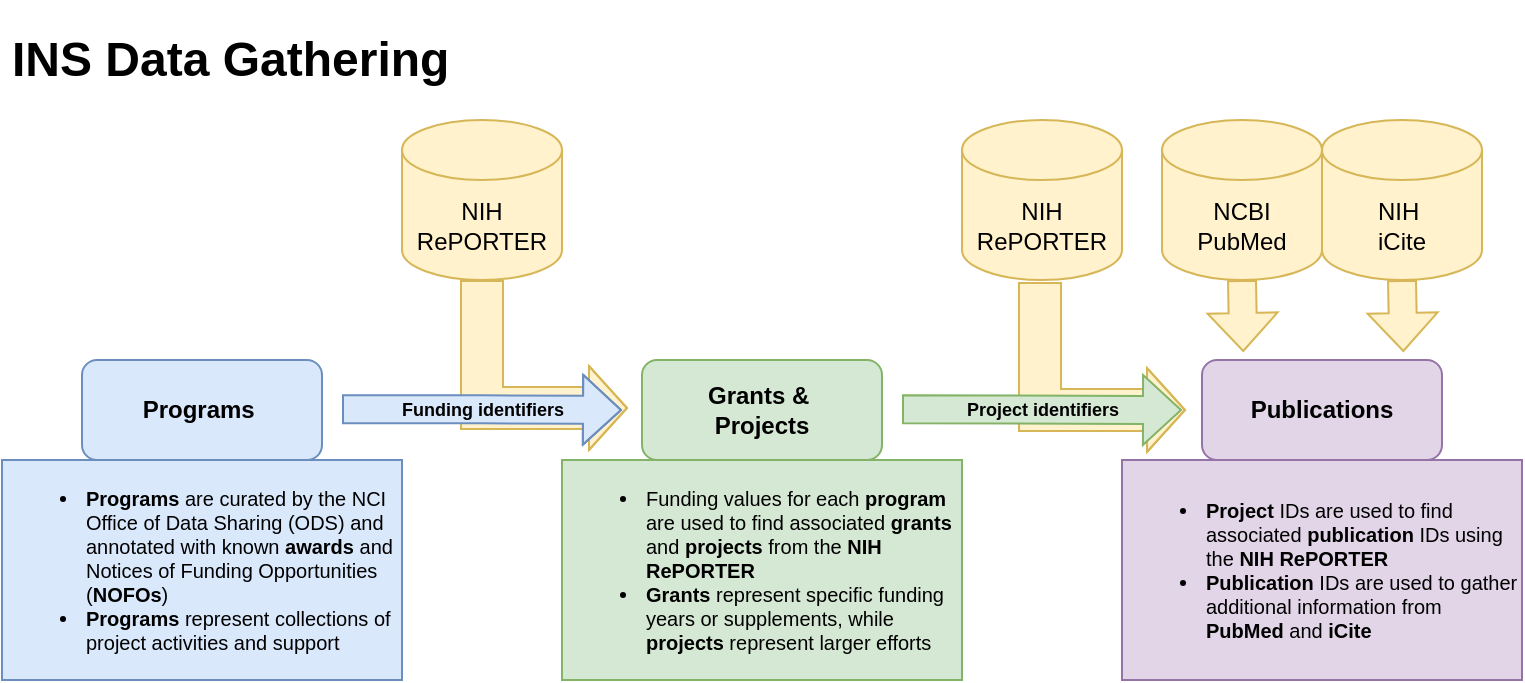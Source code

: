 <mxfile version="24.0.2" type="device">
  <diagram name="Page-1" id="cC7ulMRaXJ7rHWAYiB1d">
    <mxGraphModel dx="900" dy="1613" grid="1" gridSize="10" guides="1" tooltips="1" connect="1" arrows="1" fold="1" page="1" pageScale="1" pageWidth="850" pageHeight="1100" math="0" shadow="0">
      <root>
        <mxCell id="0" />
        <mxCell id="1" parent="0" />
        <mxCell id="6njIz8hXATih1NbLFoib-20" value="" style="shape=flexArrow;endArrow=classic;html=1;rounded=0;width=21;fillColor=#fff2cc;strokeColor=#d6b656;exitX=0.5;exitY=1;exitDx=0;exitDy=0;exitPerimeter=0;" edge="1" parent="1">
          <mxGeometry width="50" height="50" relative="1" as="geometry">
            <mxPoint x="559" y="131" as="sourcePoint" />
            <mxPoint x="632" y="195" as="targetPoint" />
            <Array as="points">
              <mxPoint x="559" y="195" />
            </Array>
          </mxGeometry>
        </mxCell>
        <mxCell id="6njIz8hXATih1NbLFoib-9" value="" style="shape=flexArrow;endArrow=classic;html=1;rounded=0;width=21;fillColor=#fff2cc;strokeColor=#d6b656;exitX=0.5;exitY=1;exitDx=0;exitDy=0;exitPerimeter=0;" edge="1" parent="1" source="6njIz8hXATih1NbLFoib-6">
          <mxGeometry width="50" height="50" relative="1" as="geometry">
            <mxPoint x="280" y="120" as="sourcePoint" />
            <mxPoint x="353" y="194" as="targetPoint" />
            <Array as="points">
              <mxPoint x="280" y="194" />
            </Array>
          </mxGeometry>
        </mxCell>
        <mxCell id="6njIz8hXATih1NbLFoib-1" value="&lt;b&gt;Programs&amp;nbsp;&lt;/b&gt;" style="rounded=1;whiteSpace=wrap;html=1;fillColor=#dae8fc;strokeColor=#6c8ebf;" vertex="1" parent="1">
          <mxGeometry x="80" y="170" width="120" height="50" as="geometry" />
        </mxCell>
        <mxCell id="6njIz8hXATih1NbLFoib-2" value="&lt;ul style=&quot;font-size: 10px;&quot;&gt;&lt;li style=&quot;font-size: 10px;&quot;&gt;&lt;b&gt;Programs&lt;/b&gt;&amp;nbsp;are curated by the NCI Office of Data Sharing (ODS) and annotated with known &lt;b style=&quot;background-color: initial;&quot;&gt;awards &lt;/b&gt;&lt;span style=&quot;background-color: initial;&quot;&gt;and Notices of Funding Opportunities (&lt;/span&gt;&lt;b style=&quot;background-color: initial;&quot;&gt;NOFOs&lt;/b&gt;&lt;span style=&quot;background-color: initial;&quot;&gt;)&lt;/span&gt;&lt;/li&gt;&lt;li style=&quot;font-size: 10px;&quot;&gt;&lt;b&gt;Programs &lt;/b&gt;represent collections of project activities and support&lt;/li&gt;&lt;/ul&gt;" style="rounded=0;whiteSpace=wrap;html=1;align=left;fontSize=10;fillColor=#dae8fc;strokeColor=#6c8ebf;" vertex="1" parent="1">
          <mxGeometry x="40" y="220" width="200" height="110" as="geometry" />
        </mxCell>
        <mxCell id="6njIz8hXATih1NbLFoib-4" value="&lt;b&gt;Grants&amp;nbsp;&lt;/b&gt;&lt;b style=&quot;background-color: initial;&quot;&gt;&amp;amp;&amp;nbsp;&lt;/b&gt;&lt;div&gt;&lt;b style=&quot;background-color: initial;&quot;&gt;Projects&lt;/b&gt;&lt;/div&gt;" style="rounded=1;whiteSpace=wrap;html=1;fillColor=#d5e8d4;strokeColor=#82b366;" vertex="1" parent="1">
          <mxGeometry x="360" y="170" width="120" height="50" as="geometry" />
        </mxCell>
        <mxCell id="6njIz8hXATih1NbLFoib-5" value="&lt;ul&gt;&lt;li&gt;Funding values for each &lt;b style=&quot;font-size: 10px;&quot;&gt;program &lt;/b&gt;are used to find associated &lt;b style=&quot;font-size: 10px;&quot;&gt;grants &lt;/b&gt;and &lt;b style=&quot;font-size: 10px;&quot;&gt;projects&lt;/b&gt;&amp;nbsp;from the&amp;nbsp;&lt;b style=&quot;font-size: 10px;&quot;&gt;NIH RePORTER&lt;/b&gt;&lt;/li&gt;&lt;li&gt;&lt;span style=&quot;font-size: 10px;&quot;&gt;&lt;b&gt;Grants &lt;/b&gt;represent specific funding years or supplements, while &lt;b&gt;projects&lt;/b&gt;&amp;nbsp;represent larger efforts&lt;/span&gt;&lt;/li&gt;&lt;/ul&gt;" style="rounded=0;whiteSpace=wrap;html=1;align=left;fontSize=10;fillColor=#d5e8d4;strokeColor=#82b366;" vertex="1" parent="1">
          <mxGeometry x="320" y="220" width="200" height="110" as="geometry" />
        </mxCell>
        <mxCell id="6njIz8hXATih1NbLFoib-6" value="NIH RePORTER" style="shape=cylinder3;whiteSpace=wrap;html=1;boundedLbl=1;backgroundOutline=1;size=15;fillColor=#fff2cc;strokeColor=#d6b656;" vertex="1" parent="1">
          <mxGeometry x="240" y="50" width="80" height="80" as="geometry" />
        </mxCell>
        <mxCell id="6njIz8hXATih1NbLFoib-7" value="Funding identifiers" style="shape=flexArrow;endArrow=classic;html=1;rounded=0;fontStyle=1;fontSize=9;width=14;fillColor=#dae8fc;strokeColor=#6c8ebf;labelBackgroundColor=none;" edge="1" parent="1">
          <mxGeometry width="50" height="50" relative="1" as="geometry">
            <mxPoint x="210" y="194.67" as="sourcePoint" />
            <mxPoint x="350" y="195" as="targetPoint" />
            <Array as="points">
              <mxPoint x="280" y="194.67" />
            </Array>
          </mxGeometry>
        </mxCell>
        <mxCell id="6njIz8hXATih1NbLFoib-10" value="NIH RePORTER" style="shape=cylinder3;whiteSpace=wrap;html=1;boundedLbl=1;backgroundOutline=1;size=15;fillColor=#fff2cc;strokeColor=#d6b656;" vertex="1" parent="1">
          <mxGeometry x="520" y="50" width="80" height="80" as="geometry" />
        </mxCell>
        <mxCell id="6njIz8hXATih1NbLFoib-11" value="Project identifiers" style="shape=flexArrow;endArrow=classic;html=1;rounded=0;fontStyle=1;fontSize=9;width=14;fillColor=#d5e8d4;strokeColor=#82b366;labelBackgroundColor=none;" edge="1" parent="1">
          <mxGeometry width="50" height="50" relative="1" as="geometry">
            <mxPoint x="490" y="194.67" as="sourcePoint" />
            <mxPoint x="630" y="195" as="targetPoint" />
            <Array as="points" />
          </mxGeometry>
        </mxCell>
        <mxCell id="6njIz8hXATih1NbLFoib-13" value="Publications" style="rounded=1;whiteSpace=wrap;html=1;fontStyle=1;fillColor=#e1d5e7;strokeColor=#9673a6;" vertex="1" parent="1">
          <mxGeometry x="640" y="170" width="120" height="50" as="geometry" />
        </mxCell>
        <mxCell id="6njIz8hXATih1NbLFoib-14" value="&lt;ul&gt;&lt;li&gt;&lt;b&gt;Project &lt;/b&gt;IDs are used to find associated &lt;b&gt;publication &lt;/b&gt;IDs&amp;nbsp;using the &lt;b&gt;NIH RePORTER&lt;/b&gt;&lt;/li&gt;&lt;li&gt;&lt;b&gt;Publication &lt;/b&gt;IDs are used to gather additional information from &lt;b&gt;PubMed &lt;/b&gt;and &lt;b&gt;iCite&lt;/b&gt;&lt;/li&gt;&lt;/ul&gt;" style="rounded=0;whiteSpace=wrap;html=1;align=left;fontSize=10;fillColor=#e1d5e7;strokeColor=#9673a6;" vertex="1" parent="1">
          <mxGeometry x="600" y="220" width="200" height="110" as="geometry" />
        </mxCell>
        <mxCell id="6njIz8hXATih1NbLFoib-15" value="NCBI&lt;div&gt;PubMed&lt;/div&gt;" style="shape=cylinder3;whiteSpace=wrap;html=1;boundedLbl=1;backgroundOutline=1;size=15;fillColor=#fff2cc;strokeColor=#d6b656;" vertex="1" parent="1">
          <mxGeometry x="620" y="50" width="80" height="80" as="geometry" />
        </mxCell>
        <mxCell id="6njIz8hXATih1NbLFoib-16" value="NIH&amp;nbsp;&lt;div&gt;iCite&lt;/div&gt;" style="shape=cylinder3;whiteSpace=wrap;html=1;boundedLbl=1;backgroundOutline=1;size=15;fillColor=#fff2cc;strokeColor=#d6b656;" vertex="1" parent="1">
          <mxGeometry x="700" y="50" width="80" height="80" as="geometry" />
        </mxCell>
        <mxCell id="6njIz8hXATih1NbLFoib-17" value="" style="shape=flexArrow;endArrow=classic;html=1;rounded=0;width=14;fillColor=#fff2cc;strokeColor=#d6b656;exitX=0.5;exitY=1;exitDx=0;exitDy=0;exitPerimeter=0;entryX=0.172;entryY=-0.08;entryDx=0;entryDy=0;entryPerimeter=0;" edge="1" parent="1" source="6njIz8hXATih1NbLFoib-15" target="6njIz8hXATih1NbLFoib-13">
          <mxGeometry width="50" height="50" relative="1" as="geometry">
            <mxPoint x="660" y="120" as="sourcePoint" />
            <mxPoint x="659.67" y="160" as="targetPoint" />
          </mxGeometry>
        </mxCell>
        <mxCell id="6njIz8hXATih1NbLFoib-18" value="" style="shape=flexArrow;endArrow=classic;html=1;rounded=0;width=14;fillColor=#fff2cc;strokeColor=#d6b656;exitX=0.5;exitY=1;exitDx=0;exitDy=0;exitPerimeter=0;entryX=0.839;entryY=-0.08;entryDx=0;entryDy=0;entryPerimeter=0;" edge="1" parent="1" source="6njIz8hXATih1NbLFoib-16" target="6njIz8hXATih1NbLFoib-13">
          <mxGeometry width="50" height="50" relative="1" as="geometry">
            <mxPoint x="740" y="120" as="sourcePoint" />
            <mxPoint x="739.67" y="160" as="targetPoint" />
          </mxGeometry>
        </mxCell>
        <mxCell id="6njIz8hXATih1NbLFoib-19" value="&lt;h1&gt;&lt;span style=&quot;background-color: initial;&quot;&gt;INS Data Gathering&lt;/span&gt;&lt;br&gt;&lt;/h1&gt;&lt;div&gt;&lt;br&gt;&lt;/div&gt;" style="text;html=1;spacing=5;spacingTop=-20;whiteSpace=wrap;overflow=hidden;rounded=0;" vertex="1" parent="1">
          <mxGeometry x="40" width="400" height="40" as="geometry" />
        </mxCell>
      </root>
    </mxGraphModel>
  </diagram>
</mxfile>
